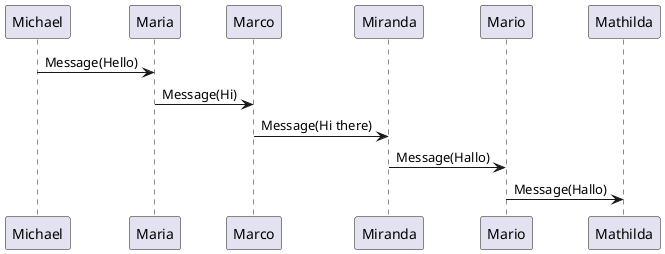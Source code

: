 @startuml
Michael -> Maria : Message(Hello)
Maria -> Marco : Message(Hi)
Marco -> Miranda : Message(Hi there)
Miranda -> Mario : Message(Hallo)
Mario -> Mathilda: Message(Hallo)
@enduml
